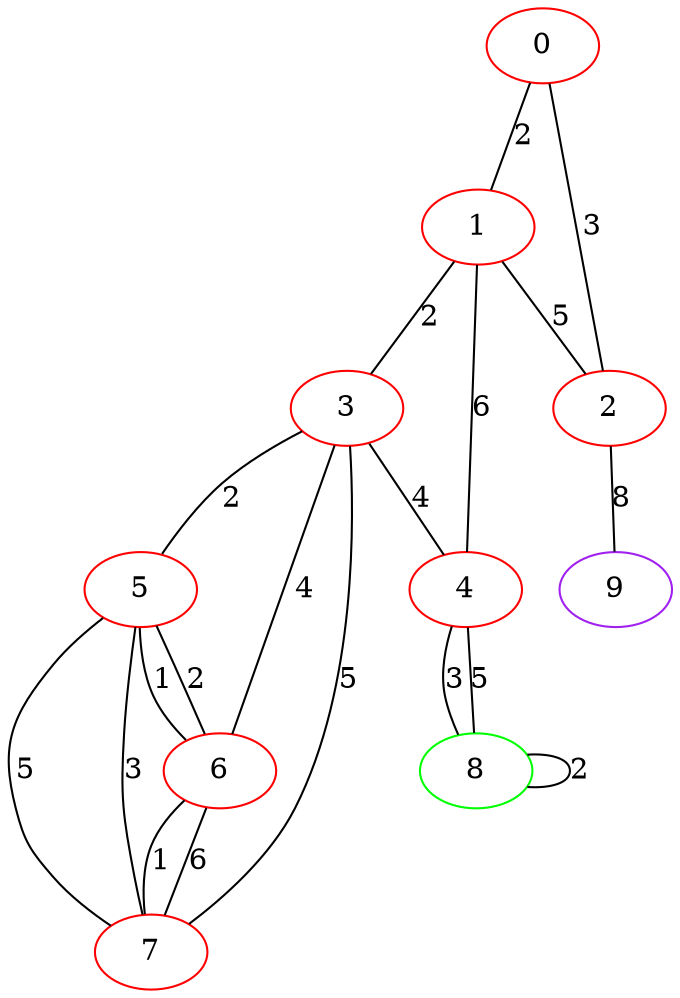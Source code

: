 graph "" {
0 [color=red, weight=1];
1 [color=red, weight=1];
2 [color=red, weight=1];
3 [color=red, weight=1];
4 [color=red, weight=1];
5 [color=red, weight=1];
6 [color=red, weight=1];
7 [color=red, weight=1];
8 [color=green, weight=2];
9 [color=purple, weight=4];
0 -- 1  [key=0, label=2];
0 -- 2  [key=0, label=3];
1 -- 2  [key=0, label=5];
1 -- 3  [key=0, label=2];
1 -- 4  [key=0, label=6];
2 -- 9  [key=0, label=8];
3 -- 4  [key=0, label=4];
3 -- 5  [key=0, label=2];
3 -- 6  [key=0, label=4];
3 -- 7  [key=0, label=5];
4 -- 8  [key=0, label=3];
4 -- 8  [key=1, label=5];
5 -- 6  [key=0, label=1];
5 -- 6  [key=1, label=2];
5 -- 7  [key=0, label=5];
5 -- 7  [key=1, label=3];
6 -- 7  [key=0, label=6];
6 -- 7  [key=1, label=1];
8 -- 8  [key=0, label=2];
}
